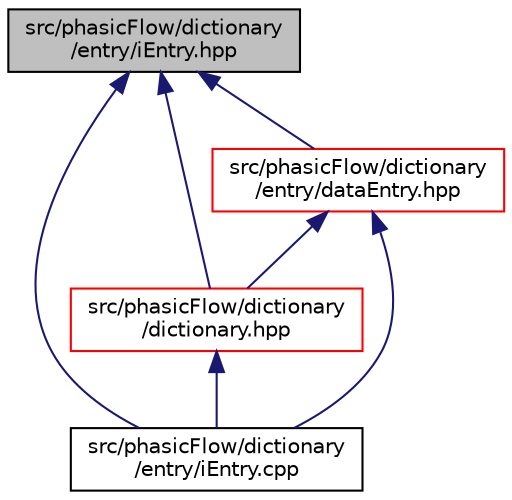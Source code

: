 digraph "src/phasicFlow/dictionary/entry/iEntry.hpp"
{
 // LATEX_PDF_SIZE
  edge [fontname="Helvetica",fontsize="10",labelfontname="Helvetica",labelfontsize="10"];
  node [fontname="Helvetica",fontsize="10",shape=record];
  Node1 [label="src/phasicFlow/dictionary\l/entry/iEntry.hpp",height=0.2,width=0.4,color="black", fillcolor="grey75", style="filled", fontcolor="black",tooltip=" "];
  Node1 -> Node2 [dir="back",color="midnightblue",fontsize="10",style="solid",fontname="Helvetica"];
  Node2 [label="src/phasicFlow/dictionary\l/dictionary.hpp",height=0.2,width=0.4,color="red", fillcolor="white", style="filled",URL="$dictionary_8hpp.html",tooltip=" "];
  Node2 -> Node46 [dir="back",color="midnightblue",fontsize="10",style="solid",fontname="Helvetica"];
  Node46 [label="src/phasicFlow/dictionary\l/entry/iEntry.cpp",height=0.2,width=0.4,color="black", fillcolor="white", style="filled",URL="$iEntry_8cpp.html",tooltip=" "];
  Node1 -> Node280 [dir="back",color="midnightblue",fontsize="10",style="solid",fontname="Helvetica"];
  Node280 [label="src/phasicFlow/dictionary\l/entry/dataEntry.hpp",height=0.2,width=0.4,color="red", fillcolor="white", style="filled",URL="$dataEntry_8hpp.html",tooltip=" "];
  Node280 -> Node2 [dir="back",color="midnightblue",fontsize="10",style="solid",fontname="Helvetica"];
  Node280 -> Node46 [dir="back",color="midnightblue",fontsize="10",style="solid",fontname="Helvetica"];
  Node1 -> Node46 [dir="back",color="midnightblue",fontsize="10",style="solid",fontname="Helvetica"];
}
